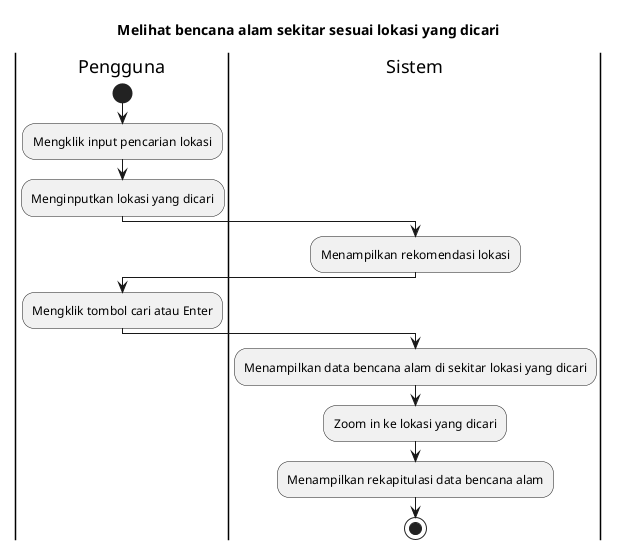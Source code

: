 @startuml UC-MAP-002 - Melihat bencana alam sekitar sesuai lokasi yang dicari

title Melihat bencana alam sekitar sesuai lokasi yang dicari

|Pengguna|
start
:Mengklik input pencarian lokasi;
:Menginputkan lokasi yang dicari;

|Sistem|
:Menampilkan rekomendasi lokasi;

|Pengguna|
:Mengklik tombol cari atau Enter;

|Sistem|
:Menampilkan data bencana alam di sekitar lokasi yang dicari;
:Zoom in ke lokasi yang dicari;
:Menampilkan rekapitulasi data bencana alam;

stop

@enduml
